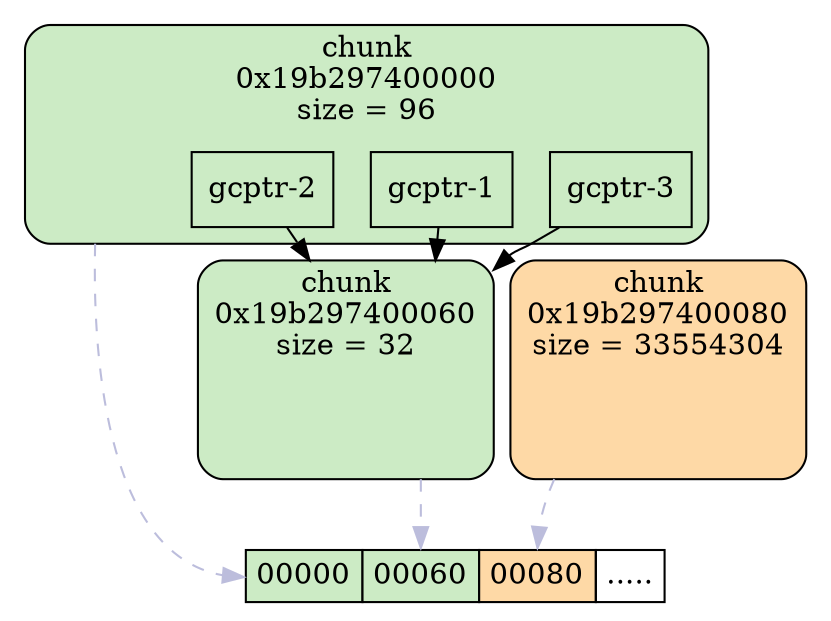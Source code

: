 digraph Objects {
	compound=true;

	# Flate heap layout
	node[ shape = none style = "" ];
	heap[ label=<
	<table BORDER="0" CELLBORDER="1" CELLSPACING="0" CELLPADDING="4">
		<TR>
			<TD bgcolor="#ccebc5" PORT="0x19b297400000">00000</TD>
			<TD bgcolor="#ccebc5" PORT="0x19b297400060">00060</TD>
			<TD bgcolor="#fed9a6" PORT="0x19b297400080">00080</TD>
			<TD>.....</TD>
		</TR>
	</table>>];

	// "cluster 0x19b297400000" -> "cluster 0x19b297400060" [lhead="cluster 0x19b297400060"];

	# Draw heap to chunks connection
	"cluster 0x19b297400000" -> heap:"0x19b297400000" [style=dashed, color="#bcbddc", ltail="cluster 0x19b297400000"];
	"cluster 0x19b297400060" -> heap:"0x19b297400060" [style=dashed, color="#bcbddc", ltail="cluster 0x19b297400060"];
	"cluster 0x19b297400080" -> heap:"0x19b297400080" [style=dashed, color="#bcbddc", ltail="cluster 0x19b297400080"];

	# Chunks aka clusters
	subgraph "cluster 0x19b297400080" { 
		label="chunk\n0x19b297400080\nsize = 33554304";
		style="rounded,filled";
		fillcolor="#fed9a6"

		"cluster 0x19b297400080" [label=""];
	}
	subgraph "cluster 0x19b297400060" { 
		label="chunk\n0x19b297400060\nsize = 32";
		style="rounded,filled";
		fillcolor="#ccebc5"

		"cluster 0x19b297400060" [label=""];
	}
	subgraph "cluster 0x19b297400000" { 
		label="chunk\n0x19b297400000\nsize = 96";
		style="rounded,filled";
		fillcolor="#ccebc5"

		"cluster 0x19b297400000" [label=""];

		"0x19b297400010" [style=filled, fillcolor="#ccebc5", shape=box, label="gcptr-1"];
		"0x19b297400030" [style=filled, fillcolor="#ccebc5", shape=box, label="gcptr-2"];
		"0x19b297400050" [style=filled, fillcolor="#ccebc5", shape=box, label="gcptr-3"];
	}

	# Draw GCPtr - chunks connections
	"0x19b297400010" -> "cluster 0x19b297400060" [lhead="cluster 0x19b297400060"];
	"0x19b297400030" -> "cluster 0x19b297400060" [lhead="cluster 0x19b297400060"];
	"0x19b297400050" -> "cluster 0x19b297400060" [lhead="cluster 0x19b297400060"];
}
